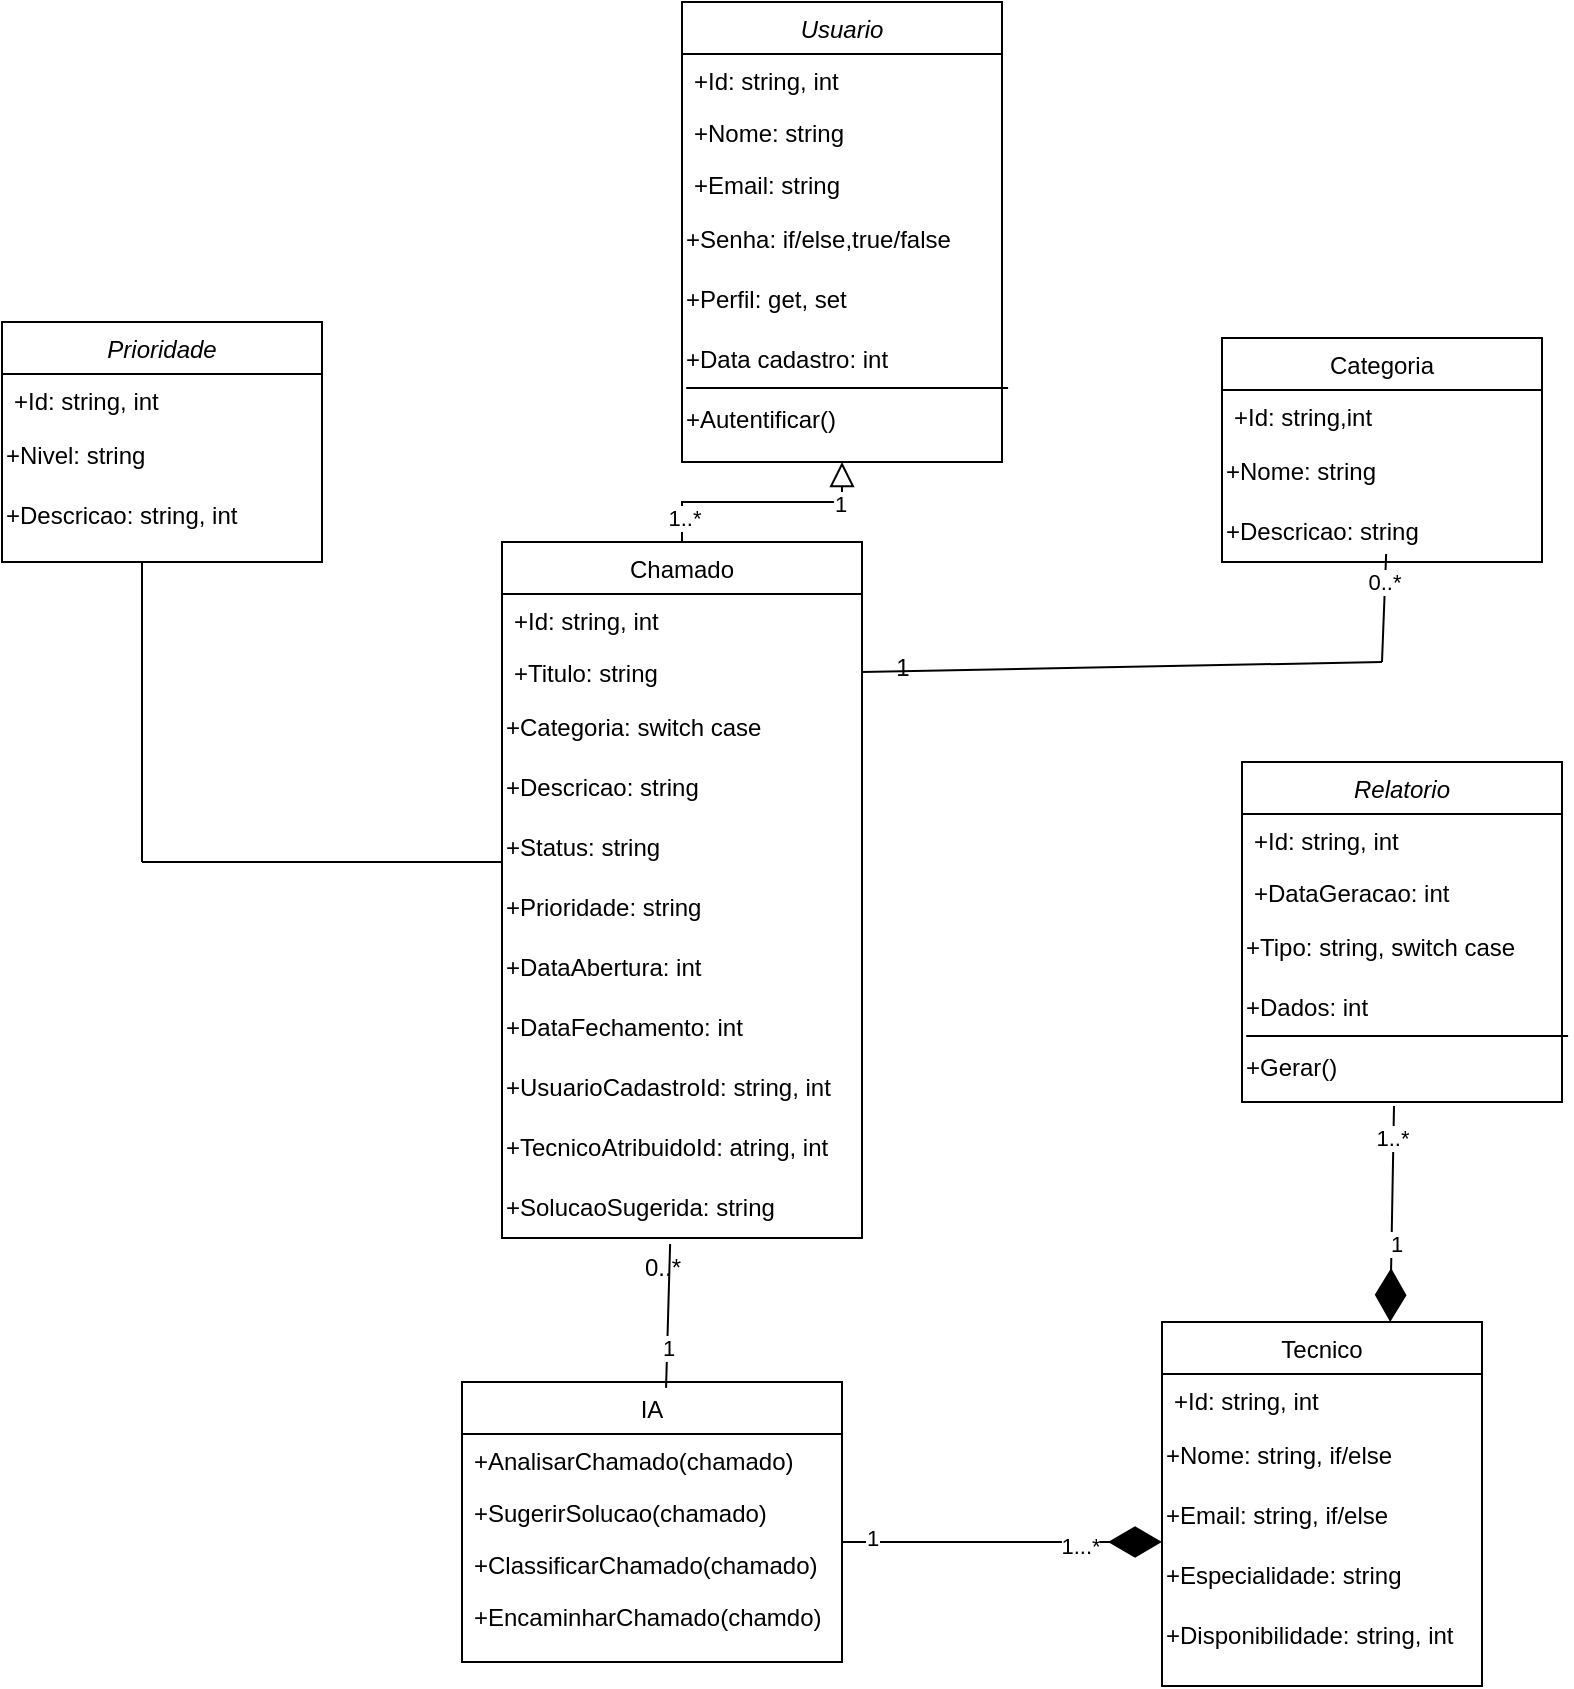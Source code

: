 <mxfile version="26.2.14">
  <diagram id="C5RBs43oDa-KdzZeNtuy" name="Page-1">
    <mxGraphModel dx="2212" dy="756" grid="1" gridSize="10" guides="1" tooltips="1" connect="1" arrows="1" fold="1" page="1" pageScale="1" pageWidth="827" pageHeight="1169" math="0" shadow="0">
      <root>
        <mxCell id="WIyWlLk6GJQsqaUBKTNV-0" />
        <mxCell id="WIyWlLk6GJQsqaUBKTNV-1" parent="WIyWlLk6GJQsqaUBKTNV-0" />
        <mxCell id="zkfFHV4jXpPFQw0GAbJ--0" value="Usuario" style="swimlane;fontStyle=2;align=center;verticalAlign=top;childLayout=stackLayout;horizontal=1;startSize=26;horizontalStack=0;resizeParent=1;resizeLast=0;collapsible=1;marginBottom=0;rounded=0;shadow=0;strokeWidth=1;" parent="WIyWlLk6GJQsqaUBKTNV-1" vertex="1">
          <mxGeometry x="210" y="110" width="160" height="230" as="geometry">
            <mxRectangle x="230" y="140" width="160" height="26" as="alternateBounds" />
          </mxGeometry>
        </mxCell>
        <mxCell id="zkfFHV4jXpPFQw0GAbJ--2" value="+Id: string, int" style="text;align=left;verticalAlign=top;spacingLeft=4;spacingRight=4;overflow=hidden;rotatable=0;points=[[0,0.5],[1,0.5]];portConstraint=eastwest;rounded=0;shadow=0;html=0;" parent="zkfFHV4jXpPFQw0GAbJ--0" vertex="1">
          <mxGeometry y="26" width="160" height="26" as="geometry" />
        </mxCell>
        <mxCell id="zkfFHV4jXpPFQw0GAbJ--1" value="+Nome: string" style="text;align=left;verticalAlign=top;spacingLeft=4;spacingRight=4;overflow=hidden;rotatable=0;points=[[0,0.5],[1,0.5]];portConstraint=eastwest;" parent="zkfFHV4jXpPFQw0GAbJ--0" vertex="1">
          <mxGeometry y="52" width="160" height="26" as="geometry" />
        </mxCell>
        <mxCell id="zkfFHV4jXpPFQw0GAbJ--3" value="+Email: string " style="text;align=left;verticalAlign=top;spacingLeft=4;spacingRight=4;overflow=hidden;rotatable=0;points=[[0,0.5],[1,0.5]];portConstraint=eastwest;rounded=0;shadow=0;html=0;" parent="zkfFHV4jXpPFQw0GAbJ--0" vertex="1">
          <mxGeometry y="78" width="160" height="26" as="geometry" />
        </mxCell>
        <mxCell id="NIwi7puoX1IlJ7M0sGFU-49" value="+Senha: if/else,true/false" style="text;html=1;align=left;verticalAlign=middle;resizable=0;points=[];autosize=1;strokeColor=none;fillColor=none;" vertex="1" parent="zkfFHV4jXpPFQw0GAbJ--0">
          <mxGeometry y="104" width="160" height="30" as="geometry" />
        </mxCell>
        <mxCell id="NIwi7puoX1IlJ7M0sGFU-4" value="+Perfil: get, set" style="text;html=1;align=left;verticalAlign=middle;resizable=0;points=[];autosize=1;strokeColor=none;fillColor=none;" vertex="1" parent="zkfFHV4jXpPFQw0GAbJ--0">
          <mxGeometry y="134" width="160" height="30" as="geometry" />
        </mxCell>
        <mxCell id="NIwi7puoX1IlJ7M0sGFU-5" value="+Data cadastro: int" style="text;html=1;align=left;verticalAlign=middle;resizable=0;points=[];autosize=1;strokeColor=none;fillColor=none;" vertex="1" parent="zkfFHV4jXpPFQw0GAbJ--0">
          <mxGeometry y="164" width="160" height="30" as="geometry" />
        </mxCell>
        <mxCell id="NIwi7puoX1IlJ7M0sGFU-6" value="" style="endArrow=none;html=1;rounded=0;entryX=1.019;entryY=0.967;entryDx=0;entryDy=0;entryPerimeter=0;exitX=0.013;exitY=0.967;exitDx=0;exitDy=0;exitPerimeter=0;" edge="1" parent="zkfFHV4jXpPFQw0GAbJ--0" source="NIwi7puoX1IlJ7M0sGFU-5" target="NIwi7puoX1IlJ7M0sGFU-5">
          <mxGeometry width="50" height="50" relative="1" as="geometry">
            <mxPoint x="60" y="230" as="sourcePoint" />
            <mxPoint x="110" y="180" as="targetPoint" />
          </mxGeometry>
        </mxCell>
        <mxCell id="NIwi7puoX1IlJ7M0sGFU-7" value="+Autentificar()" style="text;html=1;align=left;verticalAlign=middle;resizable=0;points=[];autosize=1;strokeColor=none;fillColor=none;" vertex="1" parent="zkfFHV4jXpPFQw0GAbJ--0">
          <mxGeometry y="194" width="160" height="30" as="geometry" />
        </mxCell>
        <mxCell id="zkfFHV4jXpPFQw0GAbJ--6" value="Chamado" style="swimlane;fontStyle=0;align=center;verticalAlign=top;childLayout=stackLayout;horizontal=1;startSize=26;horizontalStack=0;resizeParent=1;resizeLast=0;collapsible=1;marginBottom=0;rounded=0;shadow=0;strokeWidth=1;" parent="WIyWlLk6GJQsqaUBKTNV-1" vertex="1">
          <mxGeometry x="120" y="380" width="180" height="348" as="geometry">
            <mxRectangle x="130" y="380" width="160" height="26" as="alternateBounds" />
          </mxGeometry>
        </mxCell>
        <mxCell id="zkfFHV4jXpPFQw0GAbJ--7" value="+Id: string, int" style="text;align=left;verticalAlign=top;spacingLeft=4;spacingRight=4;overflow=hidden;rotatable=0;points=[[0,0.5],[1,0.5]];portConstraint=eastwest;" parent="zkfFHV4jXpPFQw0GAbJ--6" vertex="1">
          <mxGeometry y="26" width="180" height="26" as="geometry" />
        </mxCell>
        <mxCell id="zkfFHV4jXpPFQw0GAbJ--8" value="+Titulo: string" style="text;align=left;verticalAlign=top;spacingLeft=4;spacingRight=4;overflow=hidden;rotatable=0;points=[[0,0.5],[1,0.5]];portConstraint=eastwest;rounded=0;shadow=0;html=0;" parent="zkfFHV4jXpPFQw0GAbJ--6" vertex="1">
          <mxGeometry y="52" width="180" height="26" as="geometry" />
        </mxCell>
        <mxCell id="NIwi7puoX1IlJ7M0sGFU-9" value="+Categoria: switch case" style="text;html=1;align=left;verticalAlign=middle;resizable=0;points=[];autosize=1;strokeColor=none;fillColor=none;" vertex="1" parent="zkfFHV4jXpPFQw0GAbJ--6">
          <mxGeometry y="78" width="180" height="30" as="geometry" />
        </mxCell>
        <mxCell id="NIwi7puoX1IlJ7M0sGFU-8" value="+Descricao: string" style="text;html=1;align=left;verticalAlign=middle;resizable=0;points=[];autosize=1;strokeColor=none;fillColor=none;" vertex="1" parent="zkfFHV4jXpPFQw0GAbJ--6">
          <mxGeometry y="108" width="180" height="30" as="geometry" />
        </mxCell>
        <mxCell id="NIwi7puoX1IlJ7M0sGFU-11" value="+Status: string" style="text;html=1;align=left;verticalAlign=middle;resizable=0;points=[];autosize=1;strokeColor=none;fillColor=none;" vertex="1" parent="zkfFHV4jXpPFQw0GAbJ--6">
          <mxGeometry y="138" width="180" height="30" as="geometry" />
        </mxCell>
        <mxCell id="NIwi7puoX1IlJ7M0sGFU-10" value="+Prioridade: string" style="text;html=1;align=left;verticalAlign=middle;resizable=0;points=[];autosize=1;strokeColor=none;fillColor=none;" vertex="1" parent="zkfFHV4jXpPFQw0GAbJ--6">
          <mxGeometry y="168" width="180" height="30" as="geometry" />
        </mxCell>
        <mxCell id="NIwi7puoX1IlJ7M0sGFU-12" value="+DataAbertura: int" style="text;html=1;align=left;verticalAlign=middle;resizable=0;points=[];autosize=1;strokeColor=none;fillColor=none;" vertex="1" parent="zkfFHV4jXpPFQw0GAbJ--6">
          <mxGeometry y="198" width="180" height="30" as="geometry" />
        </mxCell>
        <mxCell id="NIwi7puoX1IlJ7M0sGFU-13" value="+DataFechamento: int" style="text;html=1;align=left;verticalAlign=middle;resizable=0;points=[];autosize=1;strokeColor=none;fillColor=none;" vertex="1" parent="zkfFHV4jXpPFQw0GAbJ--6">
          <mxGeometry y="228" width="180" height="30" as="geometry" />
        </mxCell>
        <mxCell id="NIwi7puoX1IlJ7M0sGFU-14" value="+UsuarioCadastroId: string, int" style="text;html=1;align=left;verticalAlign=middle;resizable=0;points=[];autosize=1;strokeColor=none;fillColor=none;" vertex="1" parent="zkfFHV4jXpPFQw0GAbJ--6">
          <mxGeometry y="258" width="180" height="30" as="geometry" />
        </mxCell>
        <mxCell id="NIwi7puoX1IlJ7M0sGFU-15" value="+TecnicoAtribuidoId: atring, int" style="text;html=1;align=left;verticalAlign=middle;resizable=0;points=[];autosize=1;strokeColor=none;fillColor=none;" vertex="1" parent="zkfFHV4jXpPFQw0GAbJ--6">
          <mxGeometry y="288" width="180" height="30" as="geometry" />
        </mxCell>
        <mxCell id="NIwi7puoX1IlJ7M0sGFU-16" value="+SolucaoSugerida: string" style="text;html=1;align=left;verticalAlign=middle;resizable=0;points=[];autosize=1;strokeColor=none;fillColor=none;" vertex="1" parent="zkfFHV4jXpPFQw0GAbJ--6">
          <mxGeometry y="318" width="180" height="30" as="geometry" />
        </mxCell>
        <mxCell id="zkfFHV4jXpPFQw0GAbJ--12" value="" style="endArrow=block;endSize=10;endFill=0;shadow=0;strokeWidth=1;rounded=0;curved=0;edgeStyle=elbowEdgeStyle;elbow=vertical;" parent="WIyWlLk6GJQsqaUBKTNV-1" source="zkfFHV4jXpPFQw0GAbJ--6" target="zkfFHV4jXpPFQw0GAbJ--0" edge="1">
          <mxGeometry width="160" relative="1" as="geometry">
            <mxPoint x="200" y="203" as="sourcePoint" />
            <mxPoint x="200" y="203" as="targetPoint" />
          </mxGeometry>
        </mxCell>
        <mxCell id="NIwi7puoX1IlJ7M0sGFU-79" value="1" style="edgeLabel;html=1;align=center;verticalAlign=middle;resizable=0;points=[];" vertex="1" connectable="0" parent="zkfFHV4jXpPFQw0GAbJ--12">
          <mxGeometry x="0.65" y="-1" relative="1" as="geometry">
            <mxPoint as="offset" />
          </mxGeometry>
        </mxCell>
        <mxCell id="NIwi7puoX1IlJ7M0sGFU-80" value="1..*" style="edgeLabel;html=1;align=center;verticalAlign=middle;resizable=0;points=[];" vertex="1" connectable="0" parent="zkfFHV4jXpPFQw0GAbJ--12">
          <mxGeometry x="-0.8" y="-1" relative="1" as="geometry">
            <mxPoint as="offset" />
          </mxGeometry>
        </mxCell>
        <mxCell id="zkfFHV4jXpPFQw0GAbJ--13" value="Categoria" style="swimlane;fontStyle=0;align=center;verticalAlign=top;childLayout=stackLayout;horizontal=1;startSize=26;horizontalStack=0;resizeParent=1;resizeLast=0;collapsible=1;marginBottom=0;rounded=0;shadow=0;strokeWidth=1;" parent="WIyWlLk6GJQsqaUBKTNV-1" vertex="1">
          <mxGeometry x="480" y="278" width="160" height="112" as="geometry">
            <mxRectangle x="340" y="380" width="170" height="26" as="alternateBounds" />
          </mxGeometry>
        </mxCell>
        <mxCell id="zkfFHV4jXpPFQw0GAbJ--14" value="+Id: string,int" style="text;align=left;verticalAlign=top;spacingLeft=4;spacingRight=4;overflow=hidden;rotatable=0;points=[[0,0.5],[1,0.5]];portConstraint=eastwest;" parent="zkfFHV4jXpPFQw0GAbJ--13" vertex="1">
          <mxGeometry y="26" width="160" height="26" as="geometry" />
        </mxCell>
        <mxCell id="NIwi7puoX1IlJ7M0sGFU-17" value="+Nome: string" style="text;html=1;align=left;verticalAlign=middle;resizable=0;points=[];autosize=1;strokeColor=none;fillColor=none;" vertex="1" parent="zkfFHV4jXpPFQw0GAbJ--13">
          <mxGeometry y="52" width="160" height="30" as="geometry" />
        </mxCell>
        <mxCell id="NIwi7puoX1IlJ7M0sGFU-18" value="+Descricao: string" style="text;html=1;align=left;verticalAlign=middle;resizable=0;points=[];autosize=1;strokeColor=none;fillColor=none;" vertex="1" parent="zkfFHV4jXpPFQw0GAbJ--13">
          <mxGeometry y="82" width="160" height="30" as="geometry" />
        </mxCell>
        <mxCell id="zkfFHV4jXpPFQw0GAbJ--17" value="IA" style="swimlane;fontStyle=0;align=center;verticalAlign=top;childLayout=stackLayout;horizontal=1;startSize=26;horizontalStack=0;resizeParent=1;resizeLast=0;collapsible=1;marginBottom=0;rounded=0;shadow=0;strokeWidth=1;" parent="WIyWlLk6GJQsqaUBKTNV-1" vertex="1">
          <mxGeometry x="100" y="800" width="190" height="140" as="geometry">
            <mxRectangle x="550" y="140" width="160" height="26" as="alternateBounds" />
          </mxGeometry>
        </mxCell>
        <mxCell id="zkfFHV4jXpPFQw0GAbJ--18" value="+AnalisarChamado(chamado)" style="text;align=left;verticalAlign=top;spacingLeft=4;spacingRight=4;overflow=hidden;rotatable=0;points=[[0,0.5],[1,0.5]];portConstraint=eastwest;" parent="zkfFHV4jXpPFQw0GAbJ--17" vertex="1">
          <mxGeometry y="26" width="190" height="26" as="geometry" />
        </mxCell>
        <mxCell id="zkfFHV4jXpPFQw0GAbJ--19" value="+SugerirSolucao(chamado)" style="text;align=left;verticalAlign=top;spacingLeft=4;spacingRight=4;overflow=hidden;rotatable=0;points=[[0,0.5],[1,0.5]];portConstraint=eastwest;rounded=0;shadow=0;html=0;" parent="zkfFHV4jXpPFQw0GAbJ--17" vertex="1">
          <mxGeometry y="52" width="190" height="26" as="geometry" />
        </mxCell>
        <mxCell id="zkfFHV4jXpPFQw0GAbJ--20" value="+ClassificarChamado(chamado)" style="text;align=left;verticalAlign=top;spacingLeft=4;spacingRight=4;overflow=hidden;rotatable=0;points=[[0,0.5],[1,0.5]];portConstraint=eastwest;rounded=0;shadow=0;html=0;" parent="zkfFHV4jXpPFQw0GAbJ--17" vertex="1">
          <mxGeometry y="78" width="190" height="26" as="geometry" />
        </mxCell>
        <mxCell id="zkfFHV4jXpPFQw0GAbJ--21" value="+EncaminharChamado(chamdo)" style="text;align=left;verticalAlign=top;spacingLeft=4;spacingRight=4;overflow=hidden;rotatable=0;points=[[0,0.5],[1,0.5]];portConstraint=eastwest;rounded=0;shadow=0;html=0;" parent="zkfFHV4jXpPFQw0GAbJ--17" vertex="1">
          <mxGeometry y="104" width="190" height="26" as="geometry" />
        </mxCell>
        <mxCell id="NIwi7puoX1IlJ7M0sGFU-19" value="Prioridade" style="swimlane;fontStyle=2;align=center;verticalAlign=top;childLayout=stackLayout;horizontal=1;startSize=26;horizontalStack=0;resizeParent=1;resizeLast=0;collapsible=1;marginBottom=0;rounded=0;shadow=0;strokeWidth=1;" vertex="1" parent="WIyWlLk6GJQsqaUBKTNV-1">
          <mxGeometry x="-130" y="270" width="160" height="120" as="geometry">
            <mxRectangle x="230" y="140" width="160" height="26" as="alternateBounds" />
          </mxGeometry>
        </mxCell>
        <mxCell id="NIwi7puoX1IlJ7M0sGFU-20" value="+Id: string, int" style="text;align=left;verticalAlign=top;spacingLeft=4;spacingRight=4;overflow=hidden;rotatable=0;points=[[0,0.5],[1,0.5]];portConstraint=eastwest;rounded=0;shadow=0;html=0;" vertex="1" parent="NIwi7puoX1IlJ7M0sGFU-19">
          <mxGeometry y="26" width="160" height="26" as="geometry" />
        </mxCell>
        <mxCell id="NIwi7puoX1IlJ7M0sGFU-30" value="+Nivel: string" style="text;html=1;align=left;verticalAlign=middle;resizable=0;points=[];autosize=1;strokeColor=none;fillColor=none;" vertex="1" parent="NIwi7puoX1IlJ7M0sGFU-19">
          <mxGeometry y="52" width="160" height="30" as="geometry" />
        </mxCell>
        <mxCell id="NIwi7puoX1IlJ7M0sGFU-31" value="+Descricao: string, int" style="text;html=1;align=left;verticalAlign=middle;resizable=0;points=[];autosize=1;strokeColor=none;fillColor=none;" vertex="1" parent="NIwi7puoX1IlJ7M0sGFU-19">
          <mxGeometry y="82" width="160" height="30" as="geometry" />
        </mxCell>
        <mxCell id="NIwi7puoX1IlJ7M0sGFU-32" value="Tecnico" style="swimlane;fontStyle=0;align=center;verticalAlign=top;childLayout=stackLayout;horizontal=1;startSize=26;horizontalStack=0;resizeParent=1;resizeLast=0;collapsible=1;marginBottom=0;rounded=0;shadow=0;strokeWidth=1;" vertex="1" parent="WIyWlLk6GJQsqaUBKTNV-1">
          <mxGeometry x="450" y="770" width="160" height="182" as="geometry">
            <mxRectangle x="130" y="380" width="160" height="26" as="alternateBounds" />
          </mxGeometry>
        </mxCell>
        <mxCell id="NIwi7puoX1IlJ7M0sGFU-33" value="+Id: string, int" style="text;align=left;verticalAlign=top;spacingLeft=4;spacingRight=4;overflow=hidden;rotatable=0;points=[[0,0.5],[1,0.5]];portConstraint=eastwest;" vertex="1" parent="NIwi7puoX1IlJ7M0sGFU-32">
          <mxGeometry y="26" width="160" height="26" as="geometry" />
        </mxCell>
        <mxCell id="NIwi7puoX1IlJ7M0sGFU-45" value="+Nome: string, if/else" style="text;html=1;align=left;verticalAlign=middle;resizable=0;points=[];autosize=1;strokeColor=none;fillColor=none;" vertex="1" parent="NIwi7puoX1IlJ7M0sGFU-32">
          <mxGeometry y="52" width="160" height="30" as="geometry" />
        </mxCell>
        <mxCell id="NIwi7puoX1IlJ7M0sGFU-46" value="+Email: string, if/else" style="text;html=1;align=left;verticalAlign=middle;resizable=0;points=[];autosize=1;strokeColor=none;fillColor=none;" vertex="1" parent="NIwi7puoX1IlJ7M0sGFU-32">
          <mxGeometry y="82" width="160" height="30" as="geometry" />
        </mxCell>
        <mxCell id="NIwi7puoX1IlJ7M0sGFU-47" value="+Especialidade: string" style="text;html=1;align=left;verticalAlign=middle;resizable=0;points=[];autosize=1;strokeColor=none;fillColor=none;" vertex="1" parent="NIwi7puoX1IlJ7M0sGFU-32">
          <mxGeometry y="112" width="160" height="30" as="geometry" />
        </mxCell>
        <mxCell id="NIwi7puoX1IlJ7M0sGFU-48" value="+Disponibilidade: string, int" style="text;html=1;align=left;verticalAlign=middle;resizable=0;points=[];autosize=1;strokeColor=none;fillColor=none;" vertex="1" parent="NIwi7puoX1IlJ7M0sGFU-32">
          <mxGeometry y="142" width="160" height="30" as="geometry" />
        </mxCell>
        <mxCell id="NIwi7puoX1IlJ7M0sGFU-51" value="Relatorio" style="swimlane;fontStyle=2;align=center;verticalAlign=top;childLayout=stackLayout;horizontal=1;startSize=26;horizontalStack=0;resizeParent=1;resizeLast=0;collapsible=1;marginBottom=0;rounded=0;shadow=0;strokeWidth=1;" vertex="1" parent="WIyWlLk6GJQsqaUBKTNV-1">
          <mxGeometry x="490" y="490" width="160" height="170" as="geometry">
            <mxRectangle x="230" y="140" width="160" height="26" as="alternateBounds" />
          </mxGeometry>
        </mxCell>
        <mxCell id="NIwi7puoX1IlJ7M0sGFU-52" value="+Id: string, int" style="text;align=left;verticalAlign=top;spacingLeft=4;spacingRight=4;overflow=hidden;rotatable=0;points=[[0,0.5],[1,0.5]];portConstraint=eastwest;rounded=0;shadow=0;html=0;" vertex="1" parent="NIwi7puoX1IlJ7M0sGFU-51">
          <mxGeometry y="26" width="160" height="26" as="geometry" />
        </mxCell>
        <mxCell id="NIwi7puoX1IlJ7M0sGFU-54" value="+DataGeracao: int" style="text;align=left;verticalAlign=top;spacingLeft=4;spacingRight=4;overflow=hidden;rotatable=0;points=[[0,0.5],[1,0.5]];portConstraint=eastwest;rounded=0;shadow=0;html=0;" vertex="1" parent="NIwi7puoX1IlJ7M0sGFU-51">
          <mxGeometry y="52" width="160" height="26" as="geometry" />
        </mxCell>
        <mxCell id="NIwi7puoX1IlJ7M0sGFU-56" value="+Tipo: string, switch case" style="text;html=1;align=left;verticalAlign=middle;resizable=0;points=[];autosize=1;strokeColor=none;fillColor=none;" vertex="1" parent="NIwi7puoX1IlJ7M0sGFU-51">
          <mxGeometry y="78" width="160" height="30" as="geometry" />
        </mxCell>
        <mxCell id="NIwi7puoX1IlJ7M0sGFU-57" value="+Dados: int" style="text;html=1;align=left;verticalAlign=middle;resizable=0;points=[];autosize=1;strokeColor=none;fillColor=none;" vertex="1" parent="NIwi7puoX1IlJ7M0sGFU-51">
          <mxGeometry y="108" width="160" height="30" as="geometry" />
        </mxCell>
        <mxCell id="NIwi7puoX1IlJ7M0sGFU-58" value="" style="endArrow=none;html=1;rounded=0;entryX=1.019;entryY=0.967;entryDx=0;entryDy=0;entryPerimeter=0;exitX=0.013;exitY=0.967;exitDx=0;exitDy=0;exitPerimeter=0;" edge="1" parent="NIwi7puoX1IlJ7M0sGFU-51" source="NIwi7puoX1IlJ7M0sGFU-57" target="NIwi7puoX1IlJ7M0sGFU-57">
          <mxGeometry width="50" height="50" relative="1" as="geometry">
            <mxPoint x="60" y="230" as="sourcePoint" />
            <mxPoint x="110" y="180" as="targetPoint" />
          </mxGeometry>
        </mxCell>
        <mxCell id="NIwi7puoX1IlJ7M0sGFU-59" value="+Gerar()" style="text;html=1;align=left;verticalAlign=middle;resizable=0;points=[];autosize=1;strokeColor=none;fillColor=none;" vertex="1" parent="NIwi7puoX1IlJ7M0sGFU-51">
          <mxGeometry y="138" width="160" height="30" as="geometry" />
        </mxCell>
        <mxCell id="NIwi7puoX1IlJ7M0sGFU-63" value="" style="endArrow=none;html=1;rounded=0;" edge="1" parent="WIyWlLk6GJQsqaUBKTNV-1">
          <mxGeometry width="50" height="50" relative="1" as="geometry">
            <mxPoint x="-60" y="540" as="sourcePoint" />
            <mxPoint x="-60" y="390" as="targetPoint" />
          </mxGeometry>
        </mxCell>
        <mxCell id="NIwi7puoX1IlJ7M0sGFU-64" value="" style="endArrow=none;html=1;rounded=0;entryX=0;entryY=0.733;entryDx=0;entryDy=0;entryPerimeter=0;" edge="1" parent="WIyWlLk6GJQsqaUBKTNV-1" target="NIwi7puoX1IlJ7M0sGFU-11">
          <mxGeometry width="50" height="50" relative="1" as="geometry">
            <mxPoint x="-60" y="540" as="sourcePoint" />
            <mxPoint x="20" y="520" as="targetPoint" />
          </mxGeometry>
        </mxCell>
        <mxCell id="NIwi7puoX1IlJ7M0sGFU-65" value="" style="endArrow=none;html=1;rounded=0;exitX=1;exitY=0.5;exitDx=0;exitDy=0;" edge="1" parent="WIyWlLk6GJQsqaUBKTNV-1" source="zkfFHV4jXpPFQw0GAbJ--8">
          <mxGeometry width="50" height="50" relative="1" as="geometry">
            <mxPoint x="360" y="490" as="sourcePoint" />
            <mxPoint x="560" y="440" as="targetPoint" />
          </mxGeometry>
        </mxCell>
        <mxCell id="NIwi7puoX1IlJ7M0sGFU-66" value="" style="endArrow=none;html=1;rounded=0;entryX=0.513;entryY=0.867;entryDx=0;entryDy=0;entryPerimeter=0;" edge="1" parent="WIyWlLk6GJQsqaUBKTNV-1" target="NIwi7puoX1IlJ7M0sGFU-18">
          <mxGeometry width="50" height="50" relative="1" as="geometry">
            <mxPoint x="560" y="440" as="sourcePoint" />
            <mxPoint x="560" y="390" as="targetPoint" />
          </mxGeometry>
        </mxCell>
        <mxCell id="NIwi7puoX1IlJ7M0sGFU-78" value="0..*" style="edgeLabel;html=1;align=center;verticalAlign=middle;resizable=0;points=[];" vertex="1" connectable="0" parent="NIwi7puoX1IlJ7M0sGFU-66">
          <mxGeometry x="0.481" y="1" relative="1" as="geometry">
            <mxPoint as="offset" />
          </mxGeometry>
        </mxCell>
        <mxCell id="NIwi7puoX1IlJ7M0sGFU-68" value="" style="endArrow=none;html=1;rounded=0;entryX=0.467;entryY=1.1;entryDx=0;entryDy=0;entryPerimeter=0;exitX=0.537;exitY=0.021;exitDx=0;exitDy=0;exitPerimeter=0;" edge="1" parent="WIyWlLk6GJQsqaUBKTNV-1" source="zkfFHV4jXpPFQw0GAbJ--17" target="NIwi7puoX1IlJ7M0sGFU-16">
          <mxGeometry width="50" height="50" relative="1" as="geometry">
            <mxPoint x="310" y="780" as="sourcePoint" />
            <mxPoint x="360" y="730" as="targetPoint" />
          </mxGeometry>
        </mxCell>
        <mxCell id="NIwi7puoX1IlJ7M0sGFU-74" value="1" style="edgeLabel;html=1;align=center;verticalAlign=middle;resizable=0;points=[];" vertex="1" connectable="0" parent="NIwi7puoX1IlJ7M0sGFU-68">
          <mxGeometry x="-0.445" relative="1" as="geometry">
            <mxPoint as="offset" />
          </mxGeometry>
        </mxCell>
        <mxCell id="NIwi7puoX1IlJ7M0sGFU-69" value="" style="endArrow=diamondThin;endFill=1;endSize=24;html=1;rounded=0;" edge="1" parent="WIyWlLk6GJQsqaUBKTNV-1">
          <mxGeometry width="160" relative="1" as="geometry">
            <mxPoint x="290" y="880" as="sourcePoint" />
            <mxPoint x="450" y="880" as="targetPoint" />
          </mxGeometry>
        </mxCell>
        <mxCell id="NIwi7puoX1IlJ7M0sGFU-71" value="1" style="edgeLabel;html=1;align=center;verticalAlign=middle;resizable=0;points=[];" vertex="1" connectable="0" parent="NIwi7puoX1IlJ7M0sGFU-69">
          <mxGeometry x="-0.812" y="2" relative="1" as="geometry">
            <mxPoint as="offset" />
          </mxGeometry>
        </mxCell>
        <mxCell id="NIwi7puoX1IlJ7M0sGFU-72" value="1...*" style="edgeLabel;html=1;align=center;verticalAlign=middle;resizable=0;points=[];" vertex="1" connectable="0" parent="NIwi7puoX1IlJ7M0sGFU-69">
          <mxGeometry x="0.487" y="-2" relative="1" as="geometry">
            <mxPoint as="offset" />
          </mxGeometry>
        </mxCell>
        <mxCell id="NIwi7puoX1IlJ7M0sGFU-70" value="" style="endArrow=diamondThin;endFill=1;endSize=24;html=1;rounded=0;exitX=0.475;exitY=1.133;exitDx=0;exitDy=0;exitPerimeter=0;entryX=0.713;entryY=0;entryDx=0;entryDy=0;entryPerimeter=0;" edge="1" parent="WIyWlLk6GJQsqaUBKTNV-1" source="NIwi7puoX1IlJ7M0sGFU-59" target="NIwi7puoX1IlJ7M0sGFU-32">
          <mxGeometry width="160" relative="1" as="geometry">
            <mxPoint x="330" y="670" as="sourcePoint" />
            <mxPoint x="490" y="670" as="targetPoint" />
          </mxGeometry>
        </mxCell>
        <mxCell id="NIwi7puoX1IlJ7M0sGFU-75" value="1" style="edgeLabel;html=1;align=center;verticalAlign=middle;resizable=0;points=[];" vertex="1" connectable="0" parent="NIwi7puoX1IlJ7M0sGFU-70">
          <mxGeometry x="0.277" y="2" relative="1" as="geometry">
            <mxPoint as="offset" />
          </mxGeometry>
        </mxCell>
        <mxCell id="NIwi7puoX1IlJ7M0sGFU-76" value="1..*" style="edgeLabel;html=1;align=center;verticalAlign=middle;resizable=0;points=[];" vertex="1" connectable="0" parent="NIwi7puoX1IlJ7M0sGFU-70">
          <mxGeometry x="-0.703" y="-1" relative="1" as="geometry">
            <mxPoint as="offset" />
          </mxGeometry>
        </mxCell>
        <mxCell id="NIwi7puoX1IlJ7M0sGFU-73" value="0..*" style="text;html=1;align=center;verticalAlign=middle;resizable=0;points=[];autosize=1;strokeColor=none;fillColor=none;" vertex="1" parent="WIyWlLk6GJQsqaUBKTNV-1">
          <mxGeometry x="180" y="728" width="40" height="30" as="geometry" />
        </mxCell>
        <mxCell id="NIwi7puoX1IlJ7M0sGFU-77" value="1" style="text;html=1;align=center;verticalAlign=middle;resizable=0;points=[];autosize=1;strokeColor=none;fillColor=none;" vertex="1" parent="WIyWlLk6GJQsqaUBKTNV-1">
          <mxGeometry x="305" y="428" width="30" height="30" as="geometry" />
        </mxCell>
      </root>
    </mxGraphModel>
  </diagram>
</mxfile>
